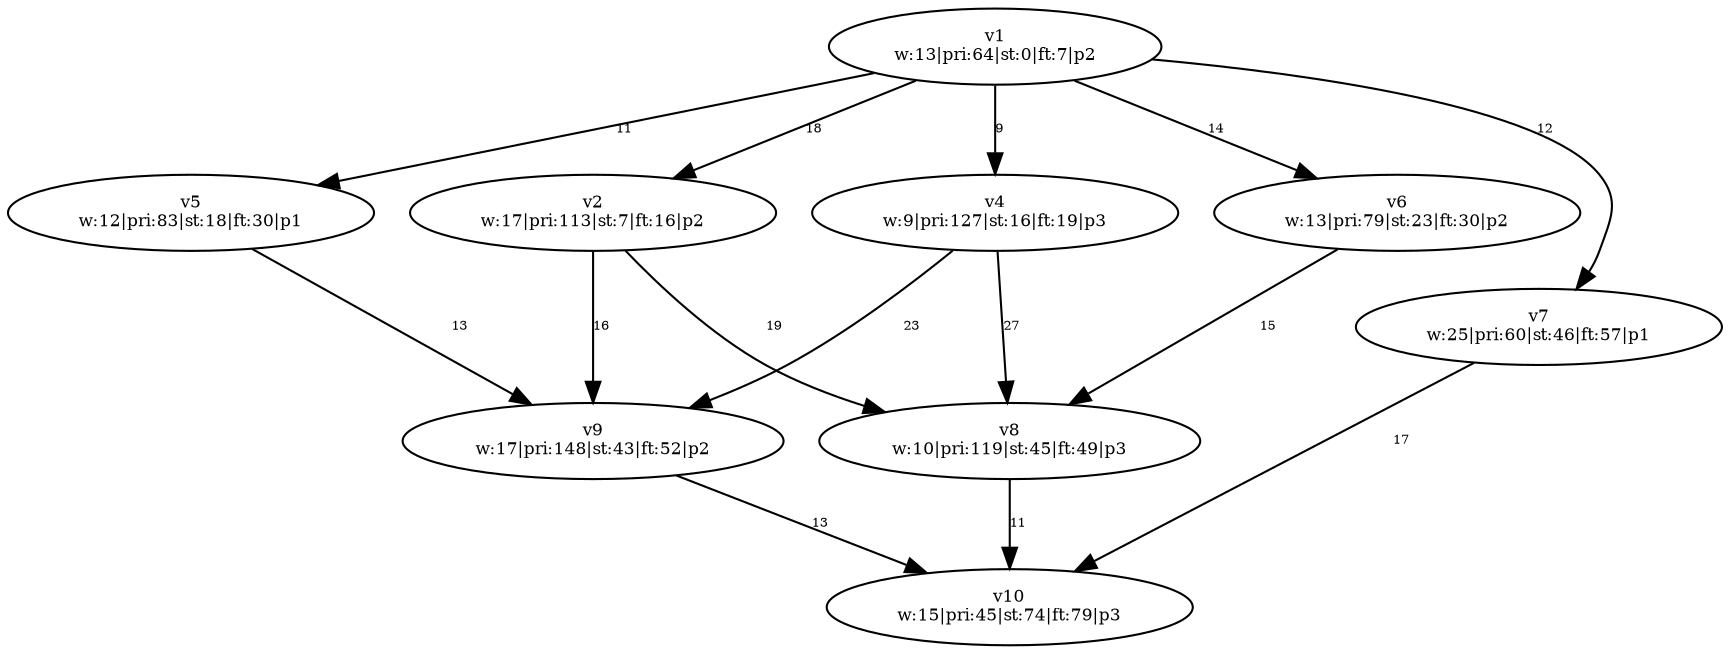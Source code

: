 digraph {
	v1 [label="v1
w:13|pri:64|st:0|ft:7|p2" fontsize=8.0]
	v4 [label="v4
w:9|pri:127|st:16|ft:19|p3" fontsize=8.0]
	v2 [label="v2
w:17|pri:113|st:7|ft:16|p2" fontsize=8.0]
	v5 [label="v5
w:12|pri:83|st:18|ft:30|p1" fontsize=8.0]
	v6 [label="v6
w:13|pri:79|st:23|ft:30|p2" fontsize=8.0]
	v9 [label="v9
w:17|pri:148|st:43|ft:52|p2" fontsize=8.0]
	v8 [label="v8
w:10|pri:119|st:45|ft:49|p3" fontsize=8.0]
	v7 [label="v7
w:25|pri:60|st:46|ft:57|p1" fontsize=8.0]
	v10 [label="v10
w:15|pri:45|st:74|ft:79|p3" fontsize=8.0]
	v1 -> v2 [label=18 constraint=true fontsize=6.0]
	v1 -> v4 [label=9 constraint=true fontsize=6.0]
	v1 -> v5 [label=11 constraint=true fontsize=6.0]
	v1 -> v6 [label=14 constraint=true fontsize=6.0]
	v2 -> v8 [label=19 constraint=true fontsize=6.0]
	v2 -> v9 [label=16 constraint=true fontsize=6.0]
	v4 -> v8 [label=27 constraint=true fontsize=6.0]
	v4 -> v9 [label=23 constraint=true fontsize=6.0]
	v5 -> v9 [label=13 constraint=true fontsize=6.0]
	v6 -> v8 [label=15 constraint=true fontsize=6.0]
	v7 -> v10 [label=17 constraint=true fontsize=6.0]
	v8 -> v10 [label=11 constraint=true fontsize=6.0]
	v9 -> v10 [label=13 constraint=true fontsize=6.0]
	v1 -> v7 [label=12 constraint=true fontsize=6.0]
}
